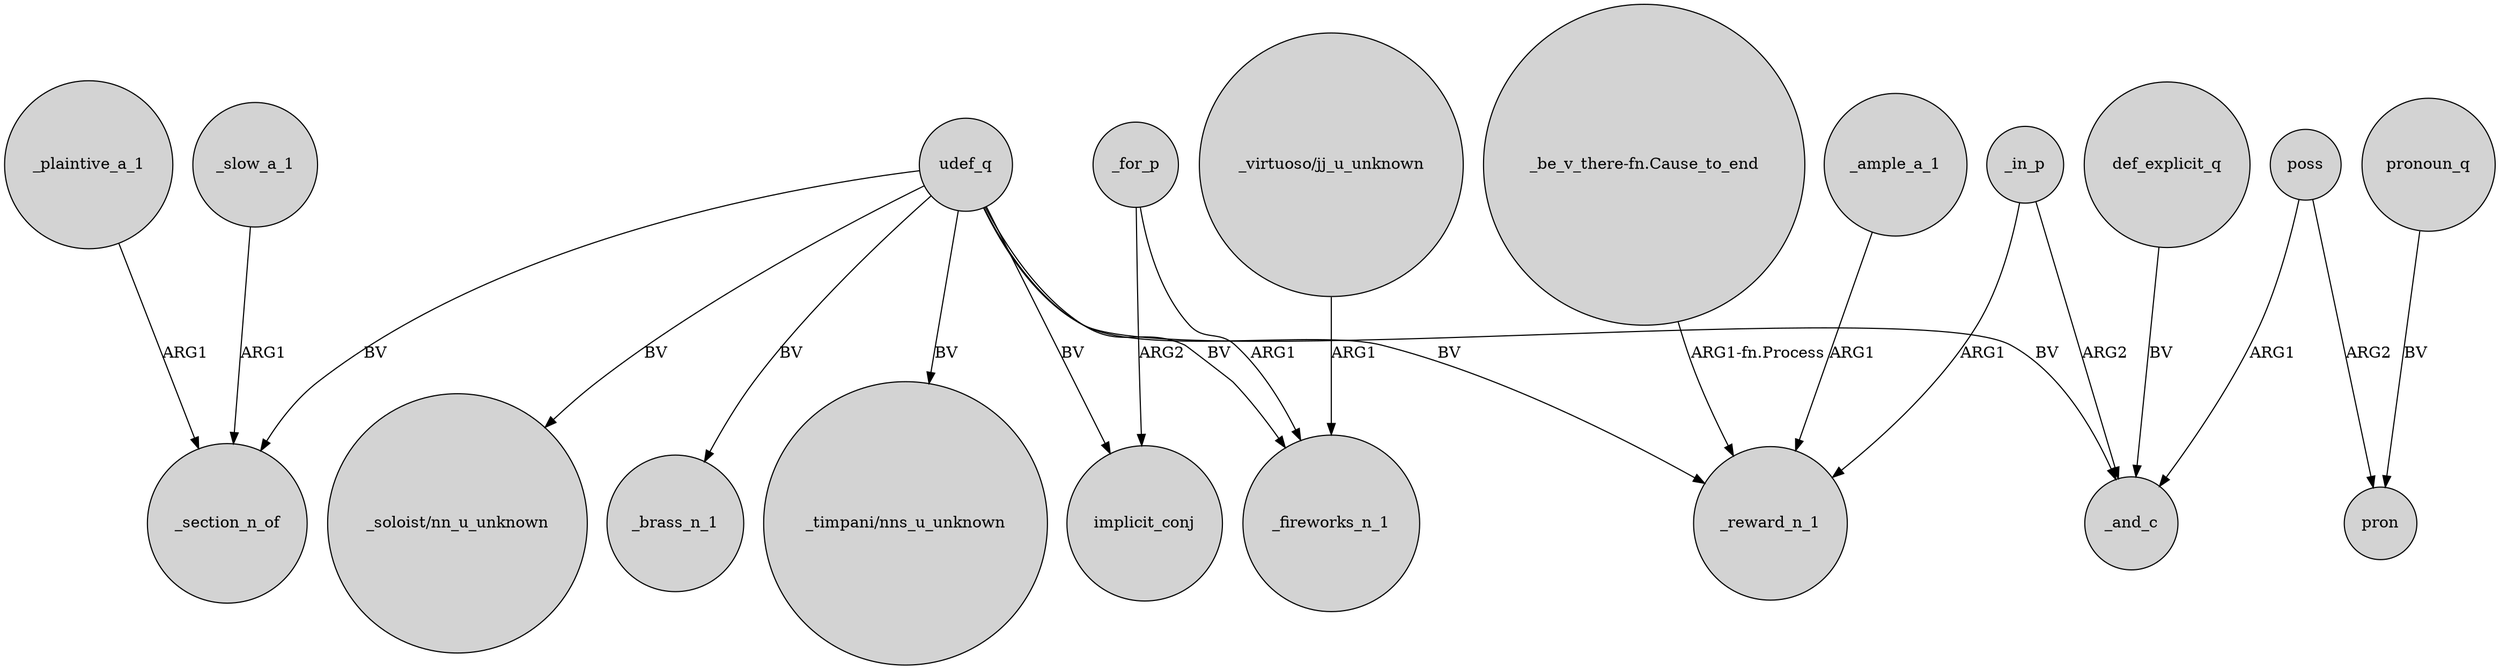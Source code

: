 digraph {
	node [shape=circle style=filled]
	_in_p -> _and_c [label=ARG2]
	_plaintive_a_1 -> _section_n_of [label=ARG1]
	udef_q -> "_soloist/nn_u_unknown" [label=BV]
	udef_q -> _reward_n_1 [label=BV]
	udef_q -> _and_c [label=BV]
	def_explicit_q -> _and_c [label=BV]
	pronoun_q -> pron [label=BV]
	_for_p -> _fireworks_n_1 [label=ARG1]
	poss -> pron [label=ARG2]
	poss -> _and_c [label=ARG1]
	"_be_v_there-fn.Cause_to_end" -> _reward_n_1 [label="ARG1-fn.Process"]
	udef_q -> _brass_n_1 [label=BV]
	_ample_a_1 -> _reward_n_1 [label=ARG1]
	udef_q -> _section_n_of [label=BV]
	udef_q -> "_timpani/nns_u_unknown" [label=BV]
	_slow_a_1 -> _section_n_of [label=ARG1]
	udef_q -> _fireworks_n_1 [label=BV]
	_in_p -> _reward_n_1 [label=ARG1]
	_for_p -> implicit_conj [label=ARG2]
	"_virtuoso/jj_u_unknown" -> _fireworks_n_1 [label=ARG1]
	udef_q -> implicit_conj [label=BV]
}
